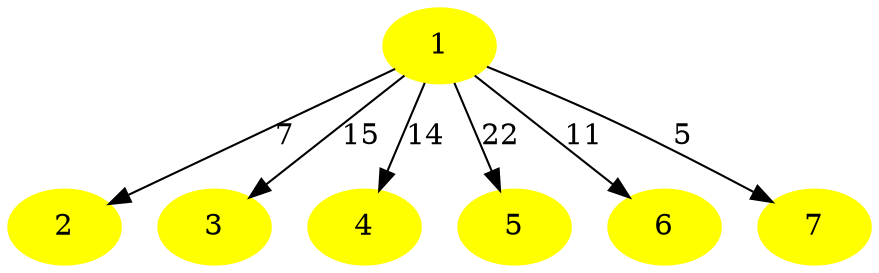 digraph G{ 
node [style=filled, fontcolor=black];
n0[label="1", color=yellow];
n1[label="2", color=yellow];
n2[label="3", color=yellow];
n3[label="4", color=yellow];
n4[label="5", color=yellow];
n5[label="6", color=yellow];
n6[label="7", color=yellow];
n0 -> n1 [label="7"];
n0 -> n2 [label="15"];
n0 -> n3 [label="14"];
n0 -> n4 [label="22"];
n0 -> n5 [label="11"];
n0 -> n6 [label="5"];
}
